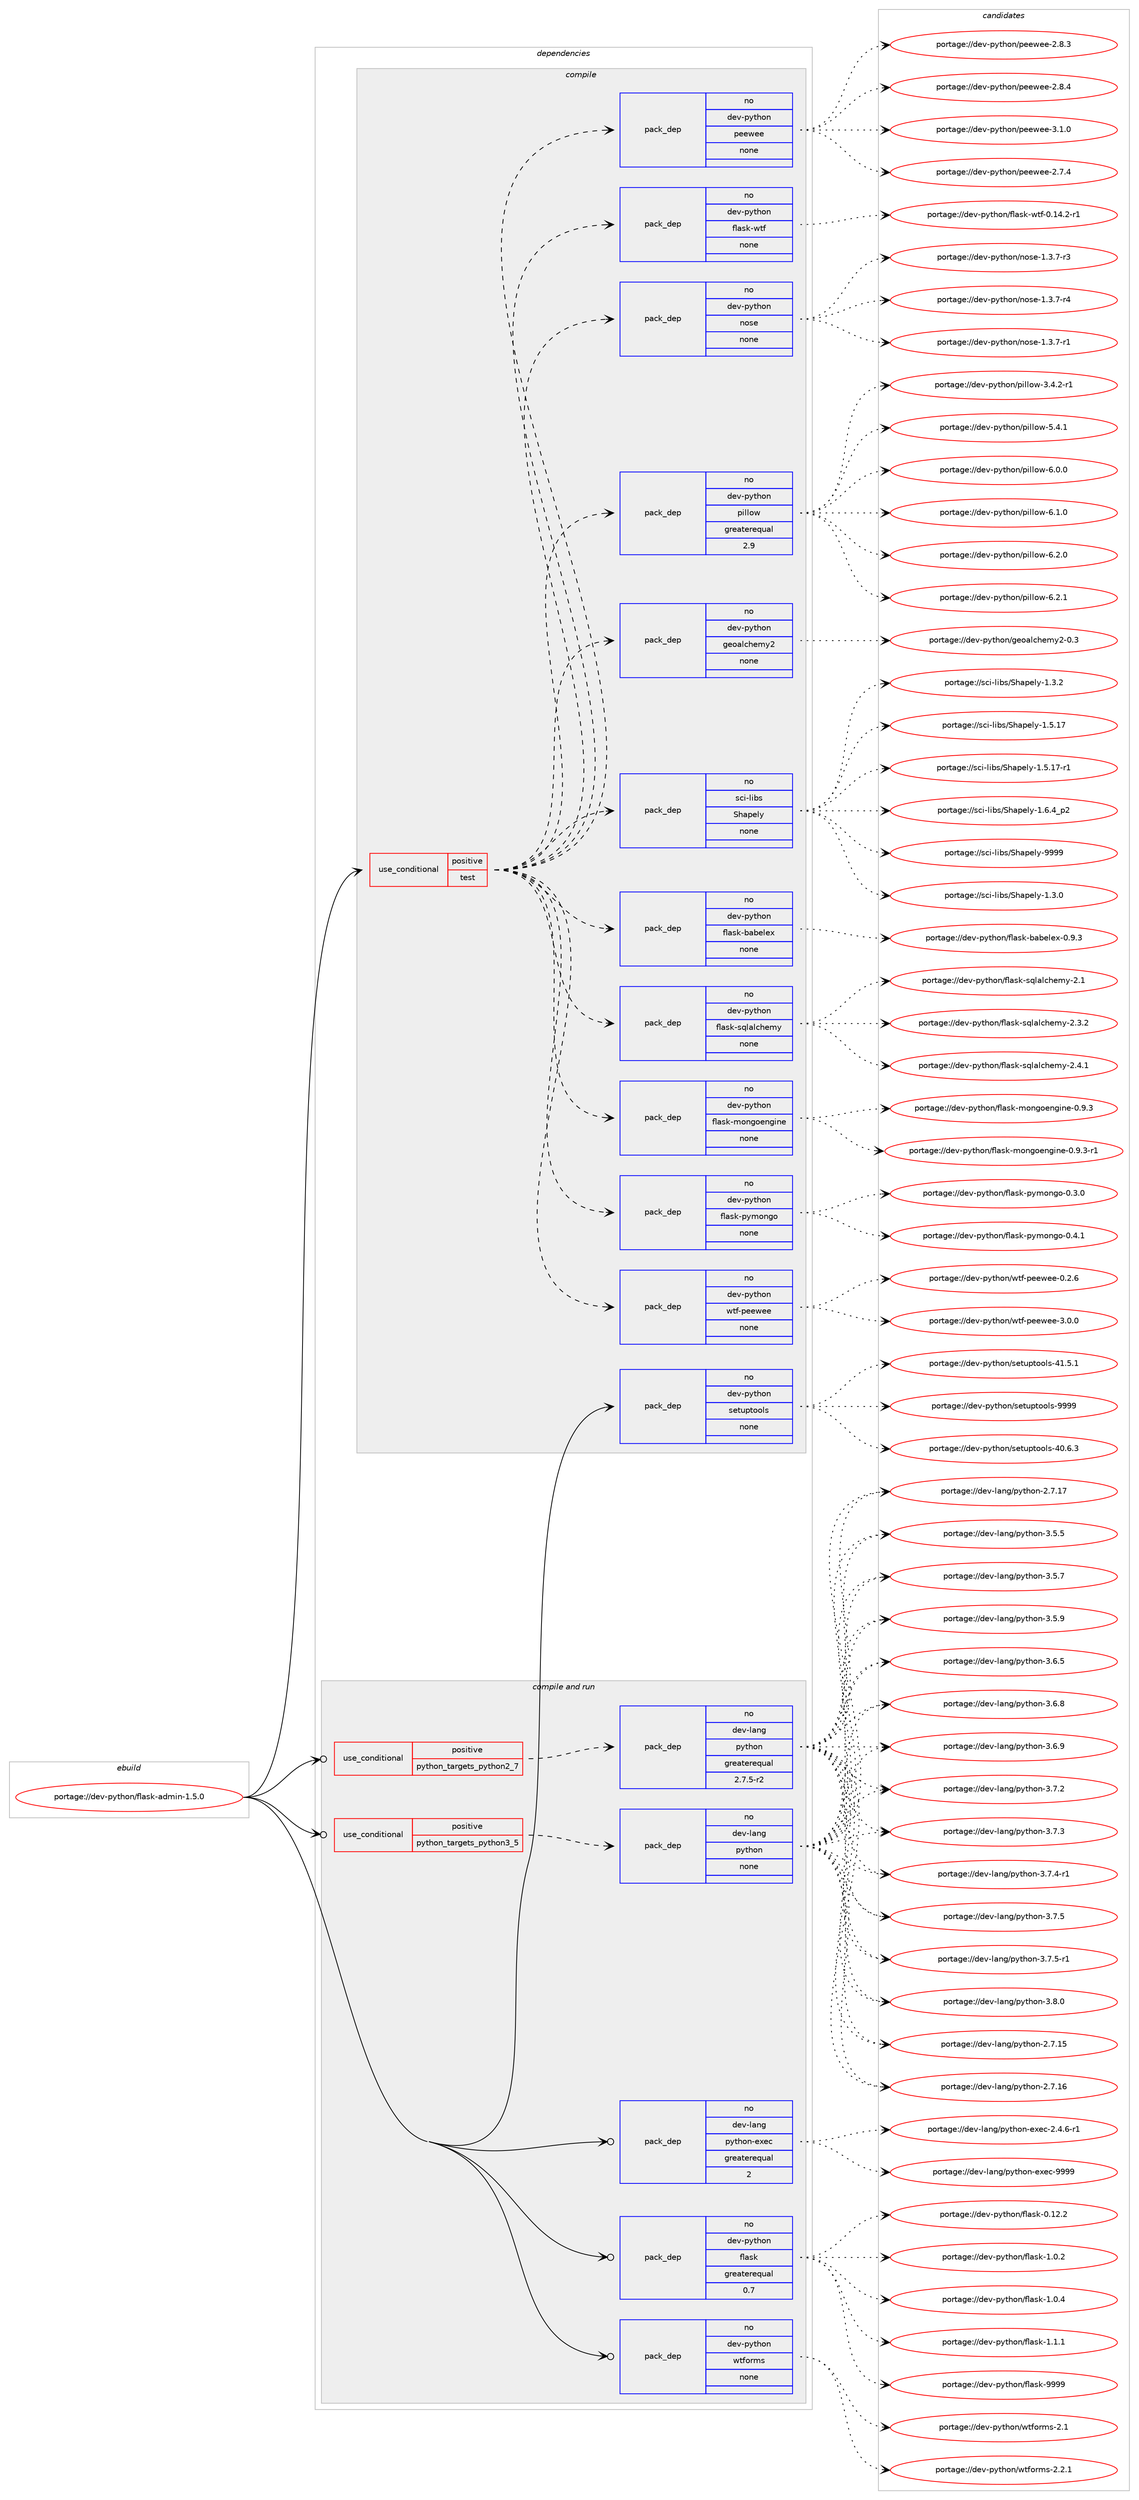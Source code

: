 digraph prolog {

# *************
# Graph options
# *************

newrank=true;
concentrate=true;
compound=true;
graph [rankdir=LR,fontname=Helvetica,fontsize=10,ranksep=1.5];#, ranksep=2.5, nodesep=0.2];
edge  [arrowhead=vee];
node  [fontname=Helvetica,fontsize=10];

# **********
# The ebuild
# **********

subgraph cluster_leftcol {
color=gray;
rank=same;
label=<<i>ebuild</i>>;
id [label="portage://dev-python/flask-admin-1.5.0", color=red, width=4, href="../dev-python/flask-admin-1.5.0.svg"];
}

# ****************
# The dependencies
# ****************

subgraph cluster_midcol {
color=gray;
label=<<i>dependencies</i>>;
subgraph cluster_compile {
fillcolor="#eeeeee";
style=filled;
label=<<i>compile</i>>;
subgraph cond28744 {
dependency139772 [label=<<TABLE BORDER="0" CELLBORDER="1" CELLSPACING="0" CELLPADDING="4"><TR><TD ROWSPAN="3" CELLPADDING="10">use_conditional</TD></TR><TR><TD>positive</TD></TR><TR><TD>test</TD></TR></TABLE>>, shape=none, color=red];
subgraph pack107700 {
dependency139773 [label=<<TABLE BORDER="0" CELLBORDER="1" CELLSPACING="0" CELLPADDING="4" WIDTH="220"><TR><TD ROWSPAN="6" CELLPADDING="30">pack_dep</TD></TR><TR><TD WIDTH="110">no</TD></TR><TR><TD>dev-python</TD></TR><TR><TD>nose</TD></TR><TR><TD>none</TD></TR><TR><TD></TD></TR></TABLE>>, shape=none, color=blue];
}
dependency139772:e -> dependency139773:w [weight=20,style="dashed",arrowhead="vee"];
subgraph pack107701 {
dependency139774 [label=<<TABLE BORDER="0" CELLBORDER="1" CELLSPACING="0" CELLPADDING="4" WIDTH="220"><TR><TD ROWSPAN="6" CELLPADDING="30">pack_dep</TD></TR><TR><TD WIDTH="110">no</TD></TR><TR><TD>dev-python</TD></TR><TR><TD>flask-wtf</TD></TR><TR><TD>none</TD></TR><TR><TD></TD></TR></TABLE>>, shape=none, color=blue];
}
dependency139772:e -> dependency139774:w [weight=20,style="dashed",arrowhead="vee"];
subgraph pack107702 {
dependency139775 [label=<<TABLE BORDER="0" CELLBORDER="1" CELLSPACING="0" CELLPADDING="4" WIDTH="220"><TR><TD ROWSPAN="6" CELLPADDING="30">pack_dep</TD></TR><TR><TD WIDTH="110">no</TD></TR><TR><TD>dev-python</TD></TR><TR><TD>peewee</TD></TR><TR><TD>none</TD></TR><TR><TD></TD></TR></TABLE>>, shape=none, color=blue];
}
dependency139772:e -> dependency139775:w [weight=20,style="dashed",arrowhead="vee"];
subgraph pack107703 {
dependency139776 [label=<<TABLE BORDER="0" CELLBORDER="1" CELLSPACING="0" CELLPADDING="4" WIDTH="220"><TR><TD ROWSPAN="6" CELLPADDING="30">pack_dep</TD></TR><TR><TD WIDTH="110">no</TD></TR><TR><TD>dev-python</TD></TR><TR><TD>wtf-peewee</TD></TR><TR><TD>none</TD></TR><TR><TD></TD></TR></TABLE>>, shape=none, color=blue];
}
dependency139772:e -> dependency139776:w [weight=20,style="dashed",arrowhead="vee"];
subgraph pack107704 {
dependency139777 [label=<<TABLE BORDER="0" CELLBORDER="1" CELLSPACING="0" CELLPADDING="4" WIDTH="220"><TR><TD ROWSPAN="6" CELLPADDING="30">pack_dep</TD></TR><TR><TD WIDTH="110">no</TD></TR><TR><TD>dev-python</TD></TR><TR><TD>flask-pymongo</TD></TR><TR><TD>none</TD></TR><TR><TD></TD></TR></TABLE>>, shape=none, color=blue];
}
dependency139772:e -> dependency139777:w [weight=20,style="dashed",arrowhead="vee"];
subgraph pack107705 {
dependency139778 [label=<<TABLE BORDER="0" CELLBORDER="1" CELLSPACING="0" CELLPADDING="4" WIDTH="220"><TR><TD ROWSPAN="6" CELLPADDING="30">pack_dep</TD></TR><TR><TD WIDTH="110">no</TD></TR><TR><TD>dev-python</TD></TR><TR><TD>flask-mongoengine</TD></TR><TR><TD>none</TD></TR><TR><TD></TD></TR></TABLE>>, shape=none, color=blue];
}
dependency139772:e -> dependency139778:w [weight=20,style="dashed",arrowhead="vee"];
subgraph pack107706 {
dependency139779 [label=<<TABLE BORDER="0" CELLBORDER="1" CELLSPACING="0" CELLPADDING="4" WIDTH="220"><TR><TD ROWSPAN="6" CELLPADDING="30">pack_dep</TD></TR><TR><TD WIDTH="110">no</TD></TR><TR><TD>dev-python</TD></TR><TR><TD>flask-sqlalchemy</TD></TR><TR><TD>none</TD></TR><TR><TD></TD></TR></TABLE>>, shape=none, color=blue];
}
dependency139772:e -> dependency139779:w [weight=20,style="dashed",arrowhead="vee"];
subgraph pack107707 {
dependency139780 [label=<<TABLE BORDER="0" CELLBORDER="1" CELLSPACING="0" CELLPADDING="4" WIDTH="220"><TR><TD ROWSPAN="6" CELLPADDING="30">pack_dep</TD></TR><TR><TD WIDTH="110">no</TD></TR><TR><TD>dev-python</TD></TR><TR><TD>flask-babelex</TD></TR><TR><TD>none</TD></TR><TR><TD></TD></TR></TABLE>>, shape=none, color=blue];
}
dependency139772:e -> dependency139780:w [weight=20,style="dashed",arrowhead="vee"];
subgraph pack107708 {
dependency139781 [label=<<TABLE BORDER="0" CELLBORDER="1" CELLSPACING="0" CELLPADDING="4" WIDTH="220"><TR><TD ROWSPAN="6" CELLPADDING="30">pack_dep</TD></TR><TR><TD WIDTH="110">no</TD></TR><TR><TD>sci-libs</TD></TR><TR><TD>Shapely</TD></TR><TR><TD>none</TD></TR><TR><TD></TD></TR></TABLE>>, shape=none, color=blue];
}
dependency139772:e -> dependency139781:w [weight=20,style="dashed",arrowhead="vee"];
subgraph pack107709 {
dependency139782 [label=<<TABLE BORDER="0" CELLBORDER="1" CELLSPACING="0" CELLPADDING="4" WIDTH="220"><TR><TD ROWSPAN="6" CELLPADDING="30">pack_dep</TD></TR><TR><TD WIDTH="110">no</TD></TR><TR><TD>dev-python</TD></TR><TR><TD>geoalchemy2</TD></TR><TR><TD>none</TD></TR><TR><TD></TD></TR></TABLE>>, shape=none, color=blue];
}
dependency139772:e -> dependency139782:w [weight=20,style="dashed",arrowhead="vee"];
subgraph pack107710 {
dependency139783 [label=<<TABLE BORDER="0" CELLBORDER="1" CELLSPACING="0" CELLPADDING="4" WIDTH="220"><TR><TD ROWSPAN="6" CELLPADDING="30">pack_dep</TD></TR><TR><TD WIDTH="110">no</TD></TR><TR><TD>dev-python</TD></TR><TR><TD>pillow</TD></TR><TR><TD>greaterequal</TD></TR><TR><TD>2.9</TD></TR></TABLE>>, shape=none, color=blue];
}
dependency139772:e -> dependency139783:w [weight=20,style="dashed",arrowhead="vee"];
}
id:e -> dependency139772:w [weight=20,style="solid",arrowhead="vee"];
subgraph pack107711 {
dependency139784 [label=<<TABLE BORDER="0" CELLBORDER="1" CELLSPACING="0" CELLPADDING="4" WIDTH="220"><TR><TD ROWSPAN="6" CELLPADDING="30">pack_dep</TD></TR><TR><TD WIDTH="110">no</TD></TR><TR><TD>dev-python</TD></TR><TR><TD>setuptools</TD></TR><TR><TD>none</TD></TR><TR><TD></TD></TR></TABLE>>, shape=none, color=blue];
}
id:e -> dependency139784:w [weight=20,style="solid",arrowhead="vee"];
}
subgraph cluster_compileandrun {
fillcolor="#eeeeee";
style=filled;
label=<<i>compile and run</i>>;
subgraph cond28745 {
dependency139785 [label=<<TABLE BORDER="0" CELLBORDER="1" CELLSPACING="0" CELLPADDING="4"><TR><TD ROWSPAN="3" CELLPADDING="10">use_conditional</TD></TR><TR><TD>positive</TD></TR><TR><TD>python_targets_python2_7</TD></TR></TABLE>>, shape=none, color=red];
subgraph pack107712 {
dependency139786 [label=<<TABLE BORDER="0" CELLBORDER="1" CELLSPACING="0" CELLPADDING="4" WIDTH="220"><TR><TD ROWSPAN="6" CELLPADDING="30">pack_dep</TD></TR><TR><TD WIDTH="110">no</TD></TR><TR><TD>dev-lang</TD></TR><TR><TD>python</TD></TR><TR><TD>greaterequal</TD></TR><TR><TD>2.7.5-r2</TD></TR></TABLE>>, shape=none, color=blue];
}
dependency139785:e -> dependency139786:w [weight=20,style="dashed",arrowhead="vee"];
}
id:e -> dependency139785:w [weight=20,style="solid",arrowhead="odotvee"];
subgraph cond28746 {
dependency139787 [label=<<TABLE BORDER="0" CELLBORDER="1" CELLSPACING="0" CELLPADDING="4"><TR><TD ROWSPAN="3" CELLPADDING="10">use_conditional</TD></TR><TR><TD>positive</TD></TR><TR><TD>python_targets_python3_5</TD></TR></TABLE>>, shape=none, color=red];
subgraph pack107713 {
dependency139788 [label=<<TABLE BORDER="0" CELLBORDER="1" CELLSPACING="0" CELLPADDING="4" WIDTH="220"><TR><TD ROWSPAN="6" CELLPADDING="30">pack_dep</TD></TR><TR><TD WIDTH="110">no</TD></TR><TR><TD>dev-lang</TD></TR><TR><TD>python</TD></TR><TR><TD>none</TD></TR><TR><TD></TD></TR></TABLE>>, shape=none, color=blue];
}
dependency139787:e -> dependency139788:w [weight=20,style="dashed",arrowhead="vee"];
}
id:e -> dependency139787:w [weight=20,style="solid",arrowhead="odotvee"];
subgraph pack107714 {
dependency139789 [label=<<TABLE BORDER="0" CELLBORDER="1" CELLSPACING="0" CELLPADDING="4" WIDTH="220"><TR><TD ROWSPAN="6" CELLPADDING="30">pack_dep</TD></TR><TR><TD WIDTH="110">no</TD></TR><TR><TD>dev-lang</TD></TR><TR><TD>python-exec</TD></TR><TR><TD>greaterequal</TD></TR><TR><TD>2</TD></TR></TABLE>>, shape=none, color=blue];
}
id:e -> dependency139789:w [weight=20,style="solid",arrowhead="odotvee"];
subgraph pack107715 {
dependency139790 [label=<<TABLE BORDER="0" CELLBORDER="1" CELLSPACING="0" CELLPADDING="4" WIDTH="220"><TR><TD ROWSPAN="6" CELLPADDING="30">pack_dep</TD></TR><TR><TD WIDTH="110">no</TD></TR><TR><TD>dev-python</TD></TR><TR><TD>flask</TD></TR><TR><TD>greaterequal</TD></TR><TR><TD>0.7</TD></TR></TABLE>>, shape=none, color=blue];
}
id:e -> dependency139790:w [weight=20,style="solid",arrowhead="odotvee"];
subgraph pack107716 {
dependency139791 [label=<<TABLE BORDER="0" CELLBORDER="1" CELLSPACING="0" CELLPADDING="4" WIDTH="220"><TR><TD ROWSPAN="6" CELLPADDING="30">pack_dep</TD></TR><TR><TD WIDTH="110">no</TD></TR><TR><TD>dev-python</TD></TR><TR><TD>wtforms</TD></TR><TR><TD>none</TD></TR><TR><TD></TD></TR></TABLE>>, shape=none, color=blue];
}
id:e -> dependency139791:w [weight=20,style="solid",arrowhead="odotvee"];
}
subgraph cluster_run {
fillcolor="#eeeeee";
style=filled;
label=<<i>run</i>>;
}
}

# **************
# The candidates
# **************

subgraph cluster_choices {
rank=same;
color=gray;
label=<<i>candidates</i>>;

subgraph choice107700 {
color=black;
nodesep=1;
choiceportage10010111845112121116104111110471101111151014549465146554511449 [label="portage://dev-python/nose-1.3.7-r1", color=red, width=4,href="../dev-python/nose-1.3.7-r1.svg"];
choiceportage10010111845112121116104111110471101111151014549465146554511451 [label="portage://dev-python/nose-1.3.7-r3", color=red, width=4,href="../dev-python/nose-1.3.7-r3.svg"];
choiceportage10010111845112121116104111110471101111151014549465146554511452 [label="portage://dev-python/nose-1.3.7-r4", color=red, width=4,href="../dev-python/nose-1.3.7-r4.svg"];
dependency139773:e -> choiceportage10010111845112121116104111110471101111151014549465146554511449:w [style=dotted,weight="100"];
dependency139773:e -> choiceportage10010111845112121116104111110471101111151014549465146554511451:w [style=dotted,weight="100"];
dependency139773:e -> choiceportage10010111845112121116104111110471101111151014549465146554511452:w [style=dotted,weight="100"];
}
subgraph choice107701 {
color=black;
nodesep=1;
choiceportage10010111845112121116104111110471021089711510745119116102454846495246504511449 [label="portage://dev-python/flask-wtf-0.14.2-r1", color=red, width=4,href="../dev-python/flask-wtf-0.14.2-r1.svg"];
dependency139774:e -> choiceportage10010111845112121116104111110471021089711510745119116102454846495246504511449:w [style=dotted,weight="100"];
}
subgraph choice107702 {
color=black;
nodesep=1;
choiceportage1001011184511212111610411111047112101101119101101455046554652 [label="portage://dev-python/peewee-2.7.4", color=red, width=4,href="../dev-python/peewee-2.7.4.svg"];
choiceportage1001011184511212111610411111047112101101119101101455046564651 [label="portage://dev-python/peewee-2.8.3", color=red, width=4,href="../dev-python/peewee-2.8.3.svg"];
choiceportage1001011184511212111610411111047112101101119101101455046564652 [label="portage://dev-python/peewee-2.8.4", color=red, width=4,href="../dev-python/peewee-2.8.4.svg"];
choiceportage1001011184511212111610411111047112101101119101101455146494648 [label="portage://dev-python/peewee-3.1.0", color=red, width=4,href="../dev-python/peewee-3.1.0.svg"];
dependency139775:e -> choiceportage1001011184511212111610411111047112101101119101101455046554652:w [style=dotted,weight="100"];
dependency139775:e -> choiceportage1001011184511212111610411111047112101101119101101455046564651:w [style=dotted,weight="100"];
dependency139775:e -> choiceportage1001011184511212111610411111047112101101119101101455046564652:w [style=dotted,weight="100"];
dependency139775:e -> choiceportage1001011184511212111610411111047112101101119101101455146494648:w [style=dotted,weight="100"];
}
subgraph choice107703 {
color=black;
nodesep=1;
choiceportage100101118451121211161041111104711911610245112101101119101101454846504654 [label="portage://dev-python/wtf-peewee-0.2.6", color=red, width=4,href="../dev-python/wtf-peewee-0.2.6.svg"];
choiceportage100101118451121211161041111104711911610245112101101119101101455146484648 [label="portage://dev-python/wtf-peewee-3.0.0", color=red, width=4,href="../dev-python/wtf-peewee-3.0.0.svg"];
dependency139776:e -> choiceportage100101118451121211161041111104711911610245112101101119101101454846504654:w [style=dotted,weight="100"];
dependency139776:e -> choiceportage100101118451121211161041111104711911610245112101101119101101455146484648:w [style=dotted,weight="100"];
}
subgraph choice107704 {
color=black;
nodesep=1;
choiceportage10010111845112121116104111110471021089711510745112121109111110103111454846514648 [label="portage://dev-python/flask-pymongo-0.3.0", color=red, width=4,href="../dev-python/flask-pymongo-0.3.0.svg"];
choiceportage10010111845112121116104111110471021089711510745112121109111110103111454846524649 [label="portage://dev-python/flask-pymongo-0.4.1", color=red, width=4,href="../dev-python/flask-pymongo-0.4.1.svg"];
dependency139777:e -> choiceportage10010111845112121116104111110471021089711510745112121109111110103111454846514648:w [style=dotted,weight="100"];
dependency139777:e -> choiceportage10010111845112121116104111110471021089711510745112121109111110103111454846524649:w [style=dotted,weight="100"];
}
subgraph choice107705 {
color=black;
nodesep=1;
choiceportage10010111845112121116104111110471021089711510745109111110103111101110103105110101454846574651 [label="portage://dev-python/flask-mongoengine-0.9.3", color=red, width=4,href="../dev-python/flask-mongoengine-0.9.3.svg"];
choiceportage100101118451121211161041111104710210897115107451091111101031111011101031051101014548465746514511449 [label="portage://dev-python/flask-mongoengine-0.9.3-r1", color=red, width=4,href="../dev-python/flask-mongoengine-0.9.3-r1.svg"];
dependency139778:e -> choiceportage10010111845112121116104111110471021089711510745109111110103111101110103105110101454846574651:w [style=dotted,weight="100"];
dependency139778:e -> choiceportage100101118451121211161041111104710210897115107451091111101031111011101031051101014548465746514511449:w [style=dotted,weight="100"];
}
subgraph choice107706 {
color=black;
nodesep=1;
choiceportage10010111845112121116104111110471021089711510745115113108971089910410110912145504649 [label="portage://dev-python/flask-sqlalchemy-2.1", color=red, width=4,href="../dev-python/flask-sqlalchemy-2.1.svg"];
choiceportage100101118451121211161041111104710210897115107451151131089710899104101109121455046514650 [label="portage://dev-python/flask-sqlalchemy-2.3.2", color=red, width=4,href="../dev-python/flask-sqlalchemy-2.3.2.svg"];
choiceportage100101118451121211161041111104710210897115107451151131089710899104101109121455046524649 [label="portage://dev-python/flask-sqlalchemy-2.4.1", color=red, width=4,href="../dev-python/flask-sqlalchemy-2.4.1.svg"];
dependency139779:e -> choiceportage10010111845112121116104111110471021089711510745115113108971089910410110912145504649:w [style=dotted,weight="100"];
dependency139779:e -> choiceportage100101118451121211161041111104710210897115107451151131089710899104101109121455046514650:w [style=dotted,weight="100"];
dependency139779:e -> choiceportage100101118451121211161041111104710210897115107451151131089710899104101109121455046524649:w [style=dotted,weight="100"];
}
subgraph choice107707 {
color=black;
nodesep=1;
choiceportage10010111845112121116104111110471021089711510745989798101108101120454846574651 [label="portage://dev-python/flask-babelex-0.9.3", color=red, width=4,href="../dev-python/flask-babelex-0.9.3.svg"];
dependency139780:e -> choiceportage10010111845112121116104111110471021089711510745989798101108101120454846574651:w [style=dotted,weight="100"];
}
subgraph choice107708 {
color=black;
nodesep=1;
choiceportage115991054510810598115478310497112101108121454946514648 [label="portage://sci-libs/Shapely-1.3.0", color=red, width=4,href="../sci-libs/Shapely-1.3.0.svg"];
choiceportage115991054510810598115478310497112101108121454946514650 [label="portage://sci-libs/Shapely-1.3.2", color=red, width=4,href="../sci-libs/Shapely-1.3.2.svg"];
choiceportage11599105451081059811547831049711210110812145494653464955 [label="portage://sci-libs/Shapely-1.5.17", color=red, width=4,href="../sci-libs/Shapely-1.5.17.svg"];
choiceportage115991054510810598115478310497112101108121454946534649554511449 [label="portage://sci-libs/Shapely-1.5.17-r1", color=red, width=4,href="../sci-libs/Shapely-1.5.17-r1.svg"];
choiceportage1159910545108105981154783104971121011081214549465446529511250 [label="portage://sci-libs/Shapely-1.6.4_p2", color=red, width=4,href="../sci-libs/Shapely-1.6.4_p2.svg"];
choiceportage1159910545108105981154783104971121011081214557575757 [label="portage://sci-libs/Shapely-9999", color=red, width=4,href="../sci-libs/Shapely-9999.svg"];
dependency139781:e -> choiceportage115991054510810598115478310497112101108121454946514648:w [style=dotted,weight="100"];
dependency139781:e -> choiceportage115991054510810598115478310497112101108121454946514650:w [style=dotted,weight="100"];
dependency139781:e -> choiceportage11599105451081059811547831049711210110812145494653464955:w [style=dotted,weight="100"];
dependency139781:e -> choiceportage115991054510810598115478310497112101108121454946534649554511449:w [style=dotted,weight="100"];
dependency139781:e -> choiceportage1159910545108105981154783104971121011081214549465446529511250:w [style=dotted,weight="100"];
dependency139781:e -> choiceportage1159910545108105981154783104971121011081214557575757:w [style=dotted,weight="100"];
}
subgraph choice107709 {
color=black;
nodesep=1;
choiceportage100101118451121211161041111104710310111197108991041011091215045484651 [label="portage://dev-python/geoalchemy2-0.3", color=red, width=4,href="../dev-python/geoalchemy2-0.3.svg"];
dependency139782:e -> choiceportage100101118451121211161041111104710310111197108991041011091215045484651:w [style=dotted,weight="100"];
}
subgraph choice107710 {
color=black;
nodesep=1;
choiceportage10010111845112121116104111110471121051081081111194551465246504511449 [label="portage://dev-python/pillow-3.4.2-r1", color=red, width=4,href="../dev-python/pillow-3.4.2-r1.svg"];
choiceportage1001011184511212111610411111047112105108108111119455346524649 [label="portage://dev-python/pillow-5.4.1", color=red, width=4,href="../dev-python/pillow-5.4.1.svg"];
choiceportage1001011184511212111610411111047112105108108111119455446484648 [label="portage://dev-python/pillow-6.0.0", color=red, width=4,href="../dev-python/pillow-6.0.0.svg"];
choiceportage1001011184511212111610411111047112105108108111119455446494648 [label="portage://dev-python/pillow-6.1.0", color=red, width=4,href="../dev-python/pillow-6.1.0.svg"];
choiceportage1001011184511212111610411111047112105108108111119455446504648 [label="portage://dev-python/pillow-6.2.0", color=red, width=4,href="../dev-python/pillow-6.2.0.svg"];
choiceportage1001011184511212111610411111047112105108108111119455446504649 [label="portage://dev-python/pillow-6.2.1", color=red, width=4,href="../dev-python/pillow-6.2.1.svg"];
dependency139783:e -> choiceportage10010111845112121116104111110471121051081081111194551465246504511449:w [style=dotted,weight="100"];
dependency139783:e -> choiceportage1001011184511212111610411111047112105108108111119455346524649:w [style=dotted,weight="100"];
dependency139783:e -> choiceportage1001011184511212111610411111047112105108108111119455446484648:w [style=dotted,weight="100"];
dependency139783:e -> choiceportage1001011184511212111610411111047112105108108111119455446494648:w [style=dotted,weight="100"];
dependency139783:e -> choiceportage1001011184511212111610411111047112105108108111119455446504648:w [style=dotted,weight="100"];
dependency139783:e -> choiceportage1001011184511212111610411111047112105108108111119455446504649:w [style=dotted,weight="100"];
}
subgraph choice107711 {
color=black;
nodesep=1;
choiceportage100101118451121211161041111104711510111611711211611111110811545524846544651 [label="portage://dev-python/setuptools-40.6.3", color=red, width=4,href="../dev-python/setuptools-40.6.3.svg"];
choiceportage100101118451121211161041111104711510111611711211611111110811545524946534649 [label="portage://dev-python/setuptools-41.5.1", color=red, width=4,href="../dev-python/setuptools-41.5.1.svg"];
choiceportage10010111845112121116104111110471151011161171121161111111081154557575757 [label="portage://dev-python/setuptools-9999", color=red, width=4,href="../dev-python/setuptools-9999.svg"];
dependency139784:e -> choiceportage100101118451121211161041111104711510111611711211611111110811545524846544651:w [style=dotted,weight="100"];
dependency139784:e -> choiceportage100101118451121211161041111104711510111611711211611111110811545524946534649:w [style=dotted,weight="100"];
dependency139784:e -> choiceportage10010111845112121116104111110471151011161171121161111111081154557575757:w [style=dotted,weight="100"];
}
subgraph choice107712 {
color=black;
nodesep=1;
choiceportage10010111845108971101034711212111610411111045504655464953 [label="portage://dev-lang/python-2.7.15", color=red, width=4,href="../dev-lang/python-2.7.15.svg"];
choiceportage10010111845108971101034711212111610411111045504655464954 [label="portage://dev-lang/python-2.7.16", color=red, width=4,href="../dev-lang/python-2.7.16.svg"];
choiceportage10010111845108971101034711212111610411111045504655464955 [label="portage://dev-lang/python-2.7.17", color=red, width=4,href="../dev-lang/python-2.7.17.svg"];
choiceportage100101118451089711010347112121116104111110455146534653 [label="portage://dev-lang/python-3.5.5", color=red, width=4,href="../dev-lang/python-3.5.5.svg"];
choiceportage100101118451089711010347112121116104111110455146534655 [label="portage://dev-lang/python-3.5.7", color=red, width=4,href="../dev-lang/python-3.5.7.svg"];
choiceportage100101118451089711010347112121116104111110455146534657 [label="portage://dev-lang/python-3.5.9", color=red, width=4,href="../dev-lang/python-3.5.9.svg"];
choiceportage100101118451089711010347112121116104111110455146544653 [label="portage://dev-lang/python-3.6.5", color=red, width=4,href="../dev-lang/python-3.6.5.svg"];
choiceportage100101118451089711010347112121116104111110455146544656 [label="portage://dev-lang/python-3.6.8", color=red, width=4,href="../dev-lang/python-3.6.8.svg"];
choiceportage100101118451089711010347112121116104111110455146544657 [label="portage://dev-lang/python-3.6.9", color=red, width=4,href="../dev-lang/python-3.6.9.svg"];
choiceportage100101118451089711010347112121116104111110455146554650 [label="portage://dev-lang/python-3.7.2", color=red, width=4,href="../dev-lang/python-3.7.2.svg"];
choiceportage100101118451089711010347112121116104111110455146554651 [label="portage://dev-lang/python-3.7.3", color=red, width=4,href="../dev-lang/python-3.7.3.svg"];
choiceportage1001011184510897110103471121211161041111104551465546524511449 [label="portage://dev-lang/python-3.7.4-r1", color=red, width=4,href="../dev-lang/python-3.7.4-r1.svg"];
choiceportage100101118451089711010347112121116104111110455146554653 [label="portage://dev-lang/python-3.7.5", color=red, width=4,href="../dev-lang/python-3.7.5.svg"];
choiceportage1001011184510897110103471121211161041111104551465546534511449 [label="portage://dev-lang/python-3.7.5-r1", color=red, width=4,href="../dev-lang/python-3.7.5-r1.svg"];
choiceportage100101118451089711010347112121116104111110455146564648 [label="portage://dev-lang/python-3.8.0", color=red, width=4,href="../dev-lang/python-3.8.0.svg"];
dependency139786:e -> choiceportage10010111845108971101034711212111610411111045504655464953:w [style=dotted,weight="100"];
dependency139786:e -> choiceportage10010111845108971101034711212111610411111045504655464954:w [style=dotted,weight="100"];
dependency139786:e -> choiceportage10010111845108971101034711212111610411111045504655464955:w [style=dotted,weight="100"];
dependency139786:e -> choiceportage100101118451089711010347112121116104111110455146534653:w [style=dotted,weight="100"];
dependency139786:e -> choiceportage100101118451089711010347112121116104111110455146534655:w [style=dotted,weight="100"];
dependency139786:e -> choiceportage100101118451089711010347112121116104111110455146534657:w [style=dotted,weight="100"];
dependency139786:e -> choiceportage100101118451089711010347112121116104111110455146544653:w [style=dotted,weight="100"];
dependency139786:e -> choiceportage100101118451089711010347112121116104111110455146544656:w [style=dotted,weight="100"];
dependency139786:e -> choiceportage100101118451089711010347112121116104111110455146544657:w [style=dotted,weight="100"];
dependency139786:e -> choiceportage100101118451089711010347112121116104111110455146554650:w [style=dotted,weight="100"];
dependency139786:e -> choiceportage100101118451089711010347112121116104111110455146554651:w [style=dotted,weight="100"];
dependency139786:e -> choiceportage1001011184510897110103471121211161041111104551465546524511449:w [style=dotted,weight="100"];
dependency139786:e -> choiceportage100101118451089711010347112121116104111110455146554653:w [style=dotted,weight="100"];
dependency139786:e -> choiceportage1001011184510897110103471121211161041111104551465546534511449:w [style=dotted,weight="100"];
dependency139786:e -> choiceportage100101118451089711010347112121116104111110455146564648:w [style=dotted,weight="100"];
}
subgraph choice107713 {
color=black;
nodesep=1;
choiceportage10010111845108971101034711212111610411111045504655464953 [label="portage://dev-lang/python-2.7.15", color=red, width=4,href="../dev-lang/python-2.7.15.svg"];
choiceportage10010111845108971101034711212111610411111045504655464954 [label="portage://dev-lang/python-2.7.16", color=red, width=4,href="../dev-lang/python-2.7.16.svg"];
choiceportage10010111845108971101034711212111610411111045504655464955 [label="portage://dev-lang/python-2.7.17", color=red, width=4,href="../dev-lang/python-2.7.17.svg"];
choiceportage100101118451089711010347112121116104111110455146534653 [label="portage://dev-lang/python-3.5.5", color=red, width=4,href="../dev-lang/python-3.5.5.svg"];
choiceportage100101118451089711010347112121116104111110455146534655 [label="portage://dev-lang/python-3.5.7", color=red, width=4,href="../dev-lang/python-3.5.7.svg"];
choiceportage100101118451089711010347112121116104111110455146534657 [label="portage://dev-lang/python-3.5.9", color=red, width=4,href="../dev-lang/python-3.5.9.svg"];
choiceportage100101118451089711010347112121116104111110455146544653 [label="portage://dev-lang/python-3.6.5", color=red, width=4,href="../dev-lang/python-3.6.5.svg"];
choiceportage100101118451089711010347112121116104111110455146544656 [label="portage://dev-lang/python-3.6.8", color=red, width=4,href="../dev-lang/python-3.6.8.svg"];
choiceportage100101118451089711010347112121116104111110455146544657 [label="portage://dev-lang/python-3.6.9", color=red, width=4,href="../dev-lang/python-3.6.9.svg"];
choiceportage100101118451089711010347112121116104111110455146554650 [label="portage://dev-lang/python-3.7.2", color=red, width=4,href="../dev-lang/python-3.7.2.svg"];
choiceportage100101118451089711010347112121116104111110455146554651 [label="portage://dev-lang/python-3.7.3", color=red, width=4,href="../dev-lang/python-3.7.3.svg"];
choiceportage1001011184510897110103471121211161041111104551465546524511449 [label="portage://dev-lang/python-3.7.4-r1", color=red, width=4,href="../dev-lang/python-3.7.4-r1.svg"];
choiceportage100101118451089711010347112121116104111110455146554653 [label="portage://dev-lang/python-3.7.5", color=red, width=4,href="../dev-lang/python-3.7.5.svg"];
choiceportage1001011184510897110103471121211161041111104551465546534511449 [label="portage://dev-lang/python-3.7.5-r1", color=red, width=4,href="../dev-lang/python-3.7.5-r1.svg"];
choiceportage100101118451089711010347112121116104111110455146564648 [label="portage://dev-lang/python-3.8.0", color=red, width=4,href="../dev-lang/python-3.8.0.svg"];
dependency139788:e -> choiceportage10010111845108971101034711212111610411111045504655464953:w [style=dotted,weight="100"];
dependency139788:e -> choiceportage10010111845108971101034711212111610411111045504655464954:w [style=dotted,weight="100"];
dependency139788:e -> choiceportage10010111845108971101034711212111610411111045504655464955:w [style=dotted,weight="100"];
dependency139788:e -> choiceportage100101118451089711010347112121116104111110455146534653:w [style=dotted,weight="100"];
dependency139788:e -> choiceportage100101118451089711010347112121116104111110455146534655:w [style=dotted,weight="100"];
dependency139788:e -> choiceportage100101118451089711010347112121116104111110455146534657:w [style=dotted,weight="100"];
dependency139788:e -> choiceportage100101118451089711010347112121116104111110455146544653:w [style=dotted,weight="100"];
dependency139788:e -> choiceportage100101118451089711010347112121116104111110455146544656:w [style=dotted,weight="100"];
dependency139788:e -> choiceportage100101118451089711010347112121116104111110455146544657:w [style=dotted,weight="100"];
dependency139788:e -> choiceportage100101118451089711010347112121116104111110455146554650:w [style=dotted,weight="100"];
dependency139788:e -> choiceportage100101118451089711010347112121116104111110455146554651:w [style=dotted,weight="100"];
dependency139788:e -> choiceportage1001011184510897110103471121211161041111104551465546524511449:w [style=dotted,weight="100"];
dependency139788:e -> choiceportage100101118451089711010347112121116104111110455146554653:w [style=dotted,weight="100"];
dependency139788:e -> choiceportage1001011184510897110103471121211161041111104551465546534511449:w [style=dotted,weight="100"];
dependency139788:e -> choiceportage100101118451089711010347112121116104111110455146564648:w [style=dotted,weight="100"];
}
subgraph choice107714 {
color=black;
nodesep=1;
choiceportage10010111845108971101034711212111610411111045101120101994550465246544511449 [label="portage://dev-lang/python-exec-2.4.6-r1", color=red, width=4,href="../dev-lang/python-exec-2.4.6-r1.svg"];
choiceportage10010111845108971101034711212111610411111045101120101994557575757 [label="portage://dev-lang/python-exec-9999", color=red, width=4,href="../dev-lang/python-exec-9999.svg"];
dependency139789:e -> choiceportage10010111845108971101034711212111610411111045101120101994550465246544511449:w [style=dotted,weight="100"];
dependency139789:e -> choiceportage10010111845108971101034711212111610411111045101120101994557575757:w [style=dotted,weight="100"];
}
subgraph choice107715 {
color=black;
nodesep=1;
choiceportage10010111845112121116104111110471021089711510745484649504650 [label="portage://dev-python/flask-0.12.2", color=red, width=4,href="../dev-python/flask-0.12.2.svg"];
choiceportage100101118451121211161041111104710210897115107454946484650 [label="portage://dev-python/flask-1.0.2", color=red, width=4,href="../dev-python/flask-1.0.2.svg"];
choiceportage100101118451121211161041111104710210897115107454946484652 [label="portage://dev-python/flask-1.0.4", color=red, width=4,href="../dev-python/flask-1.0.4.svg"];
choiceportage100101118451121211161041111104710210897115107454946494649 [label="portage://dev-python/flask-1.1.1", color=red, width=4,href="../dev-python/flask-1.1.1.svg"];
choiceportage1001011184511212111610411111047102108971151074557575757 [label="portage://dev-python/flask-9999", color=red, width=4,href="../dev-python/flask-9999.svg"];
dependency139790:e -> choiceportage10010111845112121116104111110471021089711510745484649504650:w [style=dotted,weight="100"];
dependency139790:e -> choiceportage100101118451121211161041111104710210897115107454946484650:w [style=dotted,weight="100"];
dependency139790:e -> choiceportage100101118451121211161041111104710210897115107454946484652:w [style=dotted,weight="100"];
dependency139790:e -> choiceportage100101118451121211161041111104710210897115107454946494649:w [style=dotted,weight="100"];
dependency139790:e -> choiceportage1001011184511212111610411111047102108971151074557575757:w [style=dotted,weight="100"];
}
subgraph choice107716 {
color=black;
nodesep=1;
choiceportage100101118451121211161041111104711911610211111410911545504649 [label="portage://dev-python/wtforms-2.1", color=red, width=4,href="../dev-python/wtforms-2.1.svg"];
choiceportage1001011184511212111610411111047119116102111114109115455046504649 [label="portage://dev-python/wtforms-2.2.1", color=red, width=4,href="../dev-python/wtforms-2.2.1.svg"];
dependency139791:e -> choiceportage100101118451121211161041111104711911610211111410911545504649:w [style=dotted,weight="100"];
dependency139791:e -> choiceportage1001011184511212111610411111047119116102111114109115455046504649:w [style=dotted,weight="100"];
}
}

}
